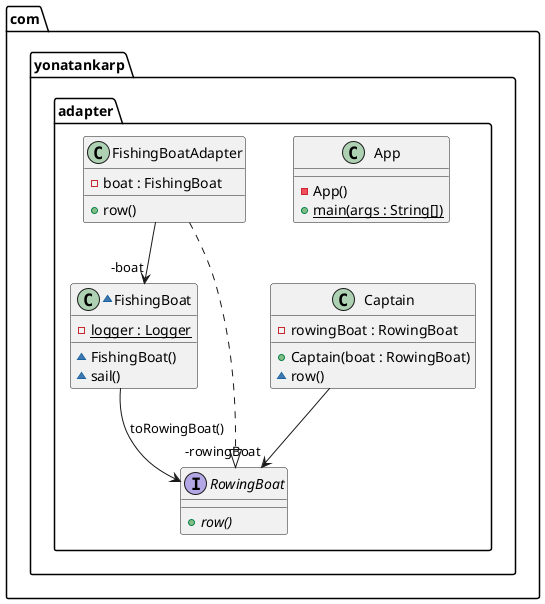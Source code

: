 @startuml
package com.yonatankarp.adapter {
  class App {
    - App()
    + main(args : String[]) {static}
  }
  class Captain {
    - rowingBoat : RowingBoat
    + Captain(boat : RowingBoat)
    ~ row()
  }
  ~class FishingBoat {
    - logger : Logger {static}
    ~ FishingBoat()
    ~ sail()
  }
  class FishingBoatAdapter {
    - boat : FishingBoat
    + row()
  }
  interface RowingBoat {
    + row() {abstract}
  }
}
FishingBoatAdapter -->  "-boat" FishingBoat
Captain -->  "-rowingBoat" RowingBoat
FishingBoatAdapter ..|> RowingBoat
FishingBoat -down-> RowingBoat : toRowingBoat()
@enduml
